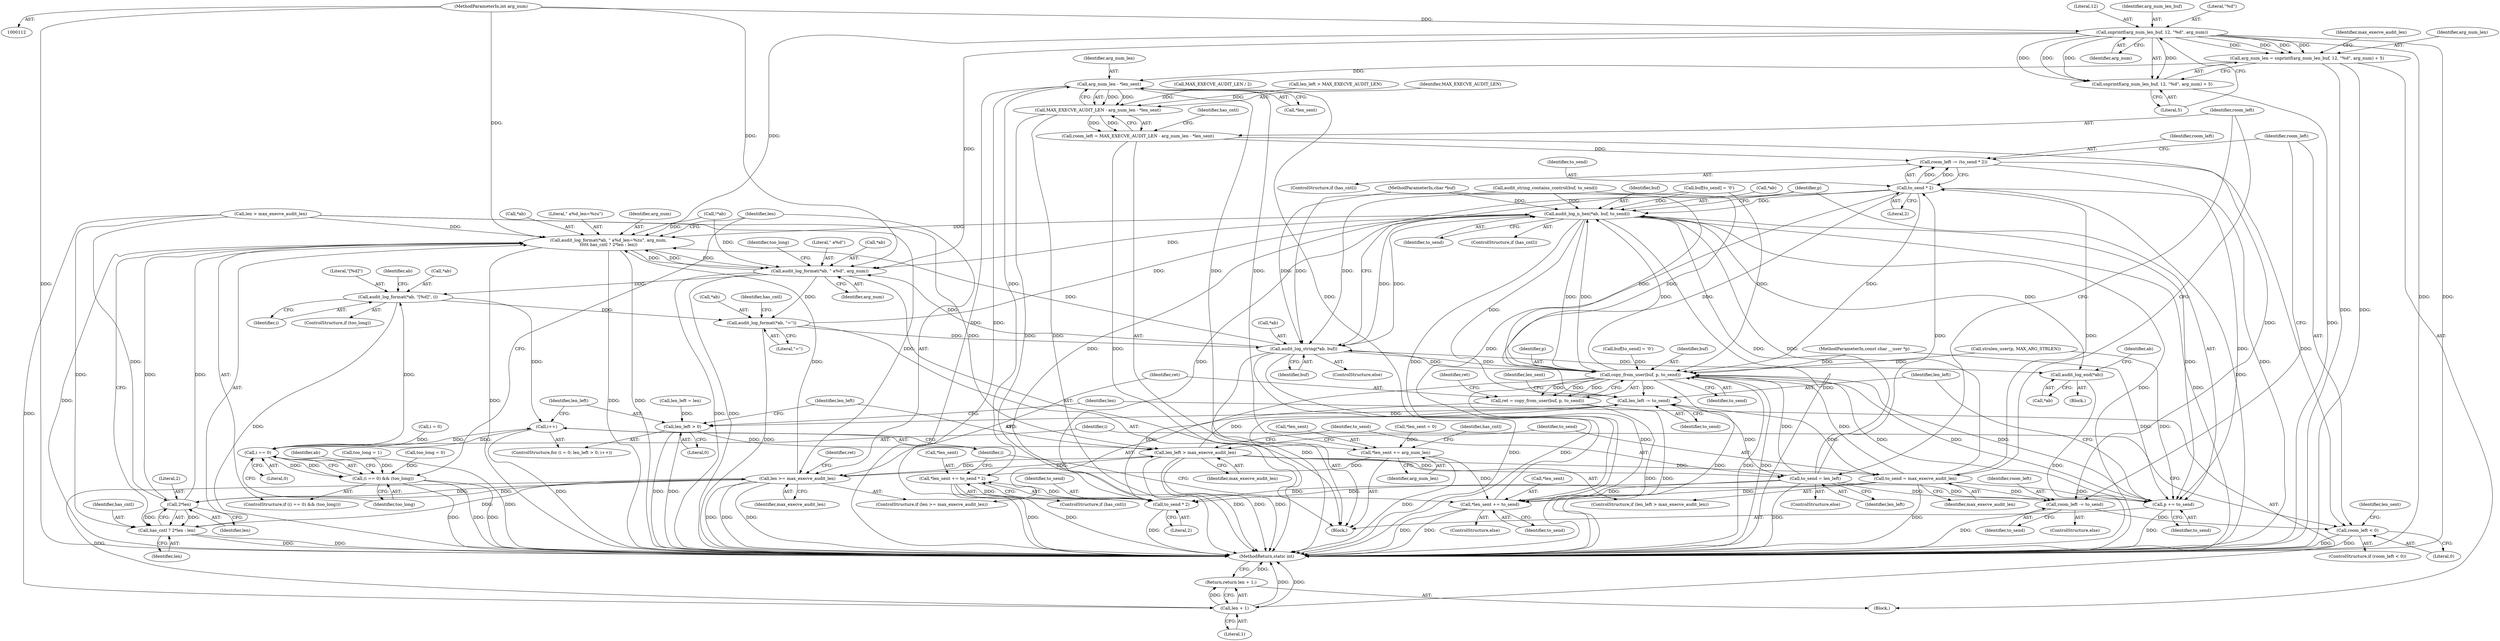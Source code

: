 digraph "1_linux_43761473c254b45883a64441dd0bc85a42f3645c_0@API" {
"1000129" [label="(Call,snprintf(arg_num_len_buf, 12, \"%d\", arg_num))"];
"1000115" [label="(MethodParameterIn,int arg_num)"];
"1000126" [label="(Call,arg_num_len = snprintf(arg_num_len_buf, 12, \"%d\", arg_num) + 5)"];
"1000275" [label="(Call,arg_num_len - *len_sent)"];
"1000273" [label="(Call,MAX_EXECVE_AUDIT_LEN - arg_num_len - *len_sent)"];
"1000271" [label="(Call,room_left = MAX_EXECVE_AUDIT_LEN - arg_num_len - *len_sent)"];
"1000281" [label="(Call,room_left -= (to_send * 2))"];
"1000291" [label="(Call,room_left < 0)"];
"1000287" [label="(Call,room_left -= to_send)"];
"1000397" [label="(Call,*len_sent += arg_num_len)"];
"1000403" [label="(Call,*len_sent += to_send * 2)"];
"1000410" [label="(Call,*len_sent += to_send)"];
"1000128" [label="(Call,snprintf(arg_num_len_buf, 12, \"%d\", arg_num) + 5)"];
"1000321" [label="(Call,audit_log_format(*ab, \" a%d_len=%zu\", arg_num,\n\t\t\t\t\t has_cntl ? 2*len : len))"];
"1000363" [label="(Call,audit_log_format(*ab, \" a%d\", arg_num))"];
"1000370" [label="(Call,audit_log_format(*ab, \"[%d]\", i))"];
"1000256" [label="(Call,i++)"];
"1000317" [label="(Call,i == 0)"];
"1000316" [label="(Call,(i == 0) && (too_long))"];
"1000375" [label="(Call,audit_log_format(*ab, \"=\"))"];
"1000381" [label="(Call,audit_log_n_hex(*ab, buf, to_send))"];
"1000299" [label="(Call,audit_log_end(*ab))"];
"1000338" [label="(Call,copy_from_user(buf, p, to_send))"];
"1000336" [label="(Call,ret = copy_from_user(buf, p, to_send))"];
"1000387" [label="(Call,audit_log_string(*ab, buf))"];
"1000391" [label="(Call,p += to_send)"];
"1000394" [label="(Call,len_left -= to_send)"];
"1000253" [label="(Call,len_left > 0)"];
"1000261" [label="(Call,len_left > max_execve_audit_len)"];
"1000264" [label="(Call,to_send = max_execve_audit_len)"];
"1000283" [label="(Call,to_send * 2)"];
"1000406" [label="(Call,to_send * 2)"];
"1000268" [label="(Call,to_send = len_left)"];
"1000333" [label="(Call,len >= max_execve_audit_len)"];
"1000328" [label="(Call,2*len)"];
"1000326" [label="(Call,has_cntl ? 2*len : len)"];
"1000415" [label="(Call,len + 1)"];
"1000414" [label="(Return,return len + 1;)"];
"1000287" [label="(Call,room_left -= to_send)"];
"1000148" [label="(Call,too_long = 0)"];
"1000333" [label="(Call,len >= max_execve_audit_len)"];
"1000315" [label="(ControlStructure,if ((i == 0) && (too_long)))"];
"1000316" [label="(Call,(i == 0) && (too_long))"];
"1000369" [label="(Identifier,too_long)"];
"1000387" [label="(Call,audit_log_string(*ab, buf))"];
"1000373" [label="(Literal,\"[%d]\")"];
"1000294" [label="(Block,)"];
"1000320" [label="(Identifier,too_long)"];
"1000293" [label="(Literal,0)"];
"1000328" [label="(Call,2*len)"];
"1000395" [label="(Identifier,len_left)"];
"1000413" [label="(Identifier,to_send)"];
"1000218" [label="(Call,audit_string_contains_control(buf, to_send))"];
"1000397" [label="(Call,*len_sent += arg_num_len)"];
"1000317" [label="(Call,i == 0)"];
"1000377" [label="(Identifier,ab)"];
"1000284" [label="(Identifier,to_send)"];
"1000334" [label="(Identifier,len)"];
"1000404" [label="(Call,*len_sent)"];
"1000410" [label="(Call,*len_sent += to_send)"];
"1000131" [label="(Literal,12)"];
"1000276" [label="(Identifier,arg_num_len)"];
"1000272" [label="(Identifier,room_left)"];
"1000281" [label="(Call,room_left -= (to_send * 2))"];
"1000295" [label="(Call,*len_sent = 0)"];
"1000374" [label="(Identifier,i)"];
"1000290" [label="(ControlStructure,if (room_left < 0))"];
"1000363" [label="(Call,audit_log_format(*ab, \" a%d\", arg_num))"];
"1000329" [label="(Literal,2)"];
"1000386" [label="(ControlStructure,else)"];
"1000392" [label="(Identifier,p)"];
"1000291" [label="(Call,room_left < 0)"];
"1000384" [label="(Identifier,buf)"];
"1000385" [label="(Identifier,to_send)"];
"1000273" [label="(Call,MAX_EXECVE_AUDIT_LEN - arg_num_len - *len_sent)"];
"1000407" [label="(Identifier,to_send)"];
"1000375" [label="(Call,audit_log_format(*ab, \"=\"))"];
"1000157" [label="(Call,strnlen_user(p, MAX_ARG_STRLEN))"];
"1000300" [label="(Call,*ab)"];
"1000368" [label="(ControlStructure,if (too_long))"];
"1000371" [label="(Call,*ab)"];
"1000336" [label="(Call,ret = copy_from_user(buf, p, to_send))"];
"1000254" [label="(Identifier,len_left)"];
"1000321" [label="(Call,audit_log_format(*ab, \" a%d_len=%zu\", arg_num,\n\t\t\t\t\t has_cntl ? 2*len : len))"];
"1000401" [label="(ControlStructure,if (has_cntl))"];
"1000253" [label="(Call,len_left > 0)"];
"1000390" [label="(Identifier,buf)"];
"1000367" [label="(Identifier,arg_num)"];
"1000211" [label="(Call,buf[to_send] = '\0')"];
"1000323" [label="(Identifier,ab)"];
"1000366" [label="(Literal,\" a%d\")"];
"1000299" [label="(Call,audit_log_end(*ab))"];
"1000267" [label="(ControlStructure,else)"];
"1000358" [label="(Call,buf[to_send] = '\0')"];
"1000285" [label="(Literal,2)"];
"1000288" [label="(Identifier,room_left)"];
"1000337" [label="(Identifier,ret)"];
"1000250" [label="(Call,i = 0)"];
"1000326" [label="(Call,has_cntl ? 2*len : len)"];
"1000382" [label="(Call,*ab)"];
"1000341" [label="(Identifier,to_send)"];
"1000370" [label="(Call,audit_log_format(*ab, \"[%d]\", i))"];
"1000255" [label="(Literal,0)"];
"1000393" [label="(Identifier,to_send)"];
"1000400" [label="(Identifier,arg_num_len)"];
"1000376" [label="(Call,*ab)"];
"1000130" [label="(Identifier,arg_num_len_buf)"];
"1000129" [label="(Call,snprintf(arg_num_len_buf, 12, \"%d\", arg_num))"];
"1000417" [label="(Literal,1)"];
"1000415" [label="(Call,len + 1)"];
"1000344" [label="(Identifier,ret)"];
"1000339" [label="(Identifier,buf)"];
"1000128" [label="(Call,snprintf(arg_num_len_buf, 12, \"%d\", arg_num) + 5)"];
"1000268" [label="(Call,to_send = len_left)"];
"1000379" [label="(ControlStructure,if (has_cntl))"];
"1000274" [label="(Identifier,MAX_EXECVE_AUDIT_LEN)"];
"1000280" [label="(Identifier,has_cntl)"];
"1000414" [label="(Return,return len + 1;)"];
"1000416" [label="(Identifier,len)"];
"1000119" [label="(Block,)"];
"1000249" [label="(ControlStructure,for (i = 0; len_left > 0; i++))"];
"1000330" [label="(Identifier,len)"];
"1000402" [label="(Identifier,has_cntl)"];
"1000325" [label="(Identifier,arg_num)"];
"1000327" [label="(Identifier,has_cntl)"];
"1000322" [label="(Call,*ab)"];
"1000226" [label="(Call,MAX_EXECVE_AUDIT_LEN / 2)"];
"1000277" [label="(Call,*len_sent)"];
"1000140" [label="(Identifier,max_execve_audit_len)"];
"1000257" [label="(Identifier,i)"];
"1000408" [label="(Literal,2)"];
"1000265" [label="(Identifier,to_send)"];
"1000411" [label="(Call,*len_sent)"];
"1000262" [label="(Identifier,len_left)"];
"1000243" [label="(Call,len > max_execve_audit_len)"];
"1000335" [label="(Identifier,max_execve_audit_len)"];
"1000127" [label="(Identifier,arg_num_len)"];
"1000381" [label="(Call,audit_log_n_hex(*ab, buf, to_send))"];
"1000118" [label="(MethodParameterIn,char *buf)"];
"1000115" [label="(MethodParameterIn,int arg_num)"];
"1000319" [label="(Literal,0)"];
"1000286" [label="(ControlStructure,else)"];
"1000338" [label="(Call,copy_from_user(buf, p, to_send))"];
"1000347" [label="(Identifier,ret)"];
"1000297" [label="(Identifier,len_sent)"];
"1000126" [label="(Call,arg_num_len = snprintf(arg_num_len_buf, 12, \"%d\", arg_num) + 5)"];
"1000391" [label="(Call,p += to_send)"];
"1000279" [label="(ControlStructure,if (has_cntl))"];
"1000331" [label="(Identifier,len)"];
"1000403" [label="(Call,*len_sent += to_send * 2)"];
"1000282" [label="(Identifier,room_left)"];
"1000399" [label="(Identifier,len_sent)"];
"1000260" [label="(ControlStructure,if (len_left > max_execve_audit_len))"];
"1000269" [label="(Identifier,to_send)"];
"1000246" [label="(Call,too_long = 1)"];
"1000261" [label="(Call,len_left > max_execve_audit_len)"];
"1000380" [label="(Identifier,has_cntl)"];
"1000340" [label="(Identifier,p)"];
"1000275" [label="(Call,arg_num_len - *len_sent)"];
"1000318" [label="(Identifier,i)"];
"1000256" [label="(Call,i++)"];
"1000117" [label="(MethodParameterIn,const char __user *p)"];
"1000394" [label="(Call,len_left -= to_send)"];
"1000409" [label="(ControlStructure,else)"];
"1000271" [label="(Call,room_left = MAX_EXECVE_AUDIT_LEN - arg_num_len - *len_sent)"];
"1000364" [label="(Call,*ab)"];
"1000398" [label="(Call,*len_sent)"];
"1000270" [label="(Identifier,len_left)"];
"1000239" [label="(Call,len_left = len)"];
"1000406" [label="(Call,to_send * 2)"];
"1000378" [label="(Literal,\"=\")"];
"1000324" [label="(Literal,\" a%d_len=%zu\")"];
"1000388" [label="(Call,*ab)"];
"1000289" [label="(Identifier,to_send)"];
"1000264" [label="(Call,to_send = max_execve_audit_len)"];
"1000396" [label="(Identifier,to_send)"];
"1000258" [label="(Block,)"];
"1000132" [label="(Literal,\"%d\")"];
"1000292" [label="(Identifier,room_left)"];
"1000310" [label="(Call,!*ab)"];
"1000332" [label="(ControlStructure,if (len >= max_execve_audit_len))"];
"1000304" [label="(Identifier,ab)"];
"1000283" [label="(Call,to_send * 2)"];
"1000266" [label="(Identifier,max_execve_audit_len)"];
"1000263" [label="(Identifier,max_execve_audit_len)"];
"1000133" [label="(Identifier,arg_num)"];
"1000183" [label="(Call,len_left > MAX_EXECVE_AUDIT_LEN)"];
"1000134" [label="(Literal,5)"];
"1000418" [label="(MethodReturn,static int)"];
"1000129" -> "1000128"  [label="AST: "];
"1000129" -> "1000133"  [label="CFG: "];
"1000130" -> "1000129"  [label="AST: "];
"1000131" -> "1000129"  [label="AST: "];
"1000132" -> "1000129"  [label="AST: "];
"1000133" -> "1000129"  [label="AST: "];
"1000134" -> "1000129"  [label="CFG: "];
"1000129" -> "1000418"  [label="DDG: "];
"1000129" -> "1000418"  [label="DDG: "];
"1000129" -> "1000126"  [label="DDG: "];
"1000129" -> "1000126"  [label="DDG: "];
"1000129" -> "1000126"  [label="DDG: "];
"1000129" -> "1000126"  [label="DDG: "];
"1000129" -> "1000128"  [label="DDG: "];
"1000129" -> "1000128"  [label="DDG: "];
"1000129" -> "1000128"  [label="DDG: "];
"1000129" -> "1000128"  [label="DDG: "];
"1000115" -> "1000129"  [label="DDG: "];
"1000129" -> "1000321"  [label="DDG: "];
"1000129" -> "1000363"  [label="DDG: "];
"1000115" -> "1000112"  [label="AST: "];
"1000115" -> "1000418"  [label="DDG: "];
"1000115" -> "1000321"  [label="DDG: "];
"1000115" -> "1000363"  [label="DDG: "];
"1000126" -> "1000119"  [label="AST: "];
"1000126" -> "1000128"  [label="CFG: "];
"1000127" -> "1000126"  [label="AST: "];
"1000128" -> "1000126"  [label="AST: "];
"1000140" -> "1000126"  [label="CFG: "];
"1000126" -> "1000418"  [label="DDG: "];
"1000126" -> "1000418"  [label="DDG: "];
"1000126" -> "1000275"  [label="DDG: "];
"1000275" -> "1000273"  [label="AST: "];
"1000275" -> "1000277"  [label="CFG: "];
"1000276" -> "1000275"  [label="AST: "];
"1000277" -> "1000275"  [label="AST: "];
"1000273" -> "1000275"  [label="CFG: "];
"1000275" -> "1000418"  [label="DDG: "];
"1000275" -> "1000418"  [label="DDG: "];
"1000275" -> "1000273"  [label="DDG: "];
"1000275" -> "1000273"  [label="DDG: "];
"1000410" -> "1000275"  [label="DDG: "];
"1000403" -> "1000275"  [label="DDG: "];
"1000275" -> "1000397"  [label="DDG: "];
"1000275" -> "1000397"  [label="DDG: "];
"1000273" -> "1000271"  [label="AST: "];
"1000274" -> "1000273"  [label="AST: "];
"1000271" -> "1000273"  [label="CFG: "];
"1000273" -> "1000418"  [label="DDG: "];
"1000273" -> "1000418"  [label="DDG: "];
"1000273" -> "1000271"  [label="DDG: "];
"1000273" -> "1000271"  [label="DDG: "];
"1000226" -> "1000273"  [label="DDG: "];
"1000183" -> "1000273"  [label="DDG: "];
"1000271" -> "1000258"  [label="AST: "];
"1000272" -> "1000271"  [label="AST: "];
"1000280" -> "1000271"  [label="CFG: "];
"1000271" -> "1000418"  [label="DDG: "];
"1000271" -> "1000281"  [label="DDG: "];
"1000271" -> "1000287"  [label="DDG: "];
"1000281" -> "1000279"  [label="AST: "];
"1000281" -> "1000283"  [label="CFG: "];
"1000282" -> "1000281"  [label="AST: "];
"1000283" -> "1000281"  [label="AST: "];
"1000292" -> "1000281"  [label="CFG: "];
"1000281" -> "1000418"  [label="DDG: "];
"1000283" -> "1000281"  [label="DDG: "];
"1000283" -> "1000281"  [label="DDG: "];
"1000281" -> "1000291"  [label="DDG: "];
"1000291" -> "1000290"  [label="AST: "];
"1000291" -> "1000293"  [label="CFG: "];
"1000292" -> "1000291"  [label="AST: "];
"1000293" -> "1000291"  [label="AST: "];
"1000297" -> "1000291"  [label="CFG: "];
"1000318" -> "1000291"  [label="CFG: "];
"1000291" -> "1000418"  [label="DDG: "];
"1000291" -> "1000418"  [label="DDG: "];
"1000287" -> "1000291"  [label="DDG: "];
"1000287" -> "1000286"  [label="AST: "];
"1000287" -> "1000289"  [label="CFG: "];
"1000288" -> "1000287"  [label="AST: "];
"1000289" -> "1000287"  [label="AST: "];
"1000292" -> "1000287"  [label="CFG: "];
"1000287" -> "1000418"  [label="DDG: "];
"1000268" -> "1000287"  [label="DDG: "];
"1000264" -> "1000287"  [label="DDG: "];
"1000397" -> "1000258"  [label="AST: "];
"1000397" -> "1000400"  [label="CFG: "];
"1000398" -> "1000397"  [label="AST: "];
"1000400" -> "1000397"  [label="AST: "];
"1000402" -> "1000397"  [label="CFG: "];
"1000397" -> "1000418"  [label="DDG: "];
"1000295" -> "1000397"  [label="DDG: "];
"1000397" -> "1000403"  [label="DDG: "];
"1000397" -> "1000410"  [label="DDG: "];
"1000403" -> "1000401"  [label="AST: "];
"1000403" -> "1000406"  [label="CFG: "];
"1000404" -> "1000403"  [label="AST: "];
"1000406" -> "1000403"  [label="AST: "];
"1000257" -> "1000403"  [label="CFG: "];
"1000403" -> "1000418"  [label="DDG: "];
"1000403" -> "1000418"  [label="DDG: "];
"1000406" -> "1000403"  [label="DDG: "];
"1000406" -> "1000403"  [label="DDG: "];
"1000410" -> "1000409"  [label="AST: "];
"1000410" -> "1000413"  [label="CFG: "];
"1000411" -> "1000410"  [label="AST: "];
"1000413" -> "1000410"  [label="AST: "];
"1000257" -> "1000410"  [label="CFG: "];
"1000410" -> "1000418"  [label="DDG: "];
"1000410" -> "1000418"  [label="DDG: "];
"1000283" -> "1000410"  [label="DDG: "];
"1000338" -> "1000410"  [label="DDG: "];
"1000381" -> "1000410"  [label="DDG: "];
"1000268" -> "1000410"  [label="DDG: "];
"1000264" -> "1000410"  [label="DDG: "];
"1000128" -> "1000134"  [label="CFG: "];
"1000134" -> "1000128"  [label="AST: "];
"1000128" -> "1000418"  [label="DDG: "];
"1000321" -> "1000315"  [label="AST: "];
"1000321" -> "1000326"  [label="CFG: "];
"1000322" -> "1000321"  [label="AST: "];
"1000324" -> "1000321"  [label="AST: "];
"1000325" -> "1000321"  [label="AST: "];
"1000326" -> "1000321"  [label="AST: "];
"1000334" -> "1000321"  [label="CFG: "];
"1000321" -> "1000418"  [label="DDG: "];
"1000321" -> "1000418"  [label="DDG: "];
"1000321" -> "1000418"  [label="DDG: "];
"1000321" -> "1000418"  [label="DDG: "];
"1000310" -> "1000321"  [label="DDG: "];
"1000387" -> "1000321"  [label="DDG: "];
"1000381" -> "1000321"  [label="DDG: "];
"1000363" -> "1000321"  [label="DDG: "];
"1000328" -> "1000321"  [label="DDG: "];
"1000328" -> "1000321"  [label="DDG: "];
"1000333" -> "1000321"  [label="DDG: "];
"1000243" -> "1000321"  [label="DDG: "];
"1000321" -> "1000363"  [label="DDG: "];
"1000321" -> "1000363"  [label="DDG: "];
"1000363" -> "1000258"  [label="AST: "];
"1000363" -> "1000367"  [label="CFG: "];
"1000364" -> "1000363"  [label="AST: "];
"1000366" -> "1000363"  [label="AST: "];
"1000367" -> "1000363"  [label="AST: "];
"1000369" -> "1000363"  [label="CFG: "];
"1000363" -> "1000418"  [label="DDG: "];
"1000363" -> "1000418"  [label="DDG: "];
"1000310" -> "1000363"  [label="DDG: "];
"1000387" -> "1000363"  [label="DDG: "];
"1000381" -> "1000363"  [label="DDG: "];
"1000363" -> "1000370"  [label="DDG: "];
"1000363" -> "1000375"  [label="DDG: "];
"1000370" -> "1000368"  [label="AST: "];
"1000370" -> "1000374"  [label="CFG: "];
"1000371" -> "1000370"  [label="AST: "];
"1000373" -> "1000370"  [label="AST: "];
"1000374" -> "1000370"  [label="AST: "];
"1000377" -> "1000370"  [label="CFG: "];
"1000370" -> "1000418"  [label="DDG: "];
"1000370" -> "1000256"  [label="DDG: "];
"1000317" -> "1000370"  [label="DDG: "];
"1000370" -> "1000375"  [label="DDG: "];
"1000256" -> "1000249"  [label="AST: "];
"1000256" -> "1000257"  [label="CFG: "];
"1000257" -> "1000256"  [label="AST: "];
"1000254" -> "1000256"  [label="CFG: "];
"1000256" -> "1000418"  [label="DDG: "];
"1000317" -> "1000256"  [label="DDG: "];
"1000256" -> "1000317"  [label="DDG: "];
"1000317" -> "1000316"  [label="AST: "];
"1000317" -> "1000319"  [label="CFG: "];
"1000318" -> "1000317"  [label="AST: "];
"1000319" -> "1000317"  [label="AST: "];
"1000320" -> "1000317"  [label="CFG: "];
"1000316" -> "1000317"  [label="CFG: "];
"1000317" -> "1000418"  [label="DDG: "];
"1000317" -> "1000316"  [label="DDG: "];
"1000317" -> "1000316"  [label="DDG: "];
"1000250" -> "1000317"  [label="DDG: "];
"1000316" -> "1000315"  [label="AST: "];
"1000316" -> "1000320"  [label="CFG: "];
"1000320" -> "1000316"  [label="AST: "];
"1000323" -> "1000316"  [label="CFG: "];
"1000334" -> "1000316"  [label="CFG: "];
"1000316" -> "1000418"  [label="DDG: "];
"1000316" -> "1000418"  [label="DDG: "];
"1000316" -> "1000418"  [label="DDG: "];
"1000148" -> "1000316"  [label="DDG: "];
"1000246" -> "1000316"  [label="DDG: "];
"1000375" -> "1000258"  [label="AST: "];
"1000375" -> "1000378"  [label="CFG: "];
"1000376" -> "1000375"  [label="AST: "];
"1000378" -> "1000375"  [label="AST: "];
"1000380" -> "1000375"  [label="CFG: "];
"1000375" -> "1000418"  [label="DDG: "];
"1000375" -> "1000381"  [label="DDG: "];
"1000375" -> "1000387"  [label="DDG: "];
"1000381" -> "1000379"  [label="AST: "];
"1000381" -> "1000385"  [label="CFG: "];
"1000382" -> "1000381"  [label="AST: "];
"1000384" -> "1000381"  [label="AST: "];
"1000385" -> "1000381"  [label="AST: "];
"1000392" -> "1000381"  [label="CFG: "];
"1000381" -> "1000418"  [label="DDG: "];
"1000381" -> "1000418"  [label="DDG: "];
"1000381" -> "1000418"  [label="DDG: "];
"1000381" -> "1000299"  [label="DDG: "];
"1000381" -> "1000338"  [label="DDG: "];
"1000338" -> "1000381"  [label="DDG: "];
"1000338" -> "1000381"  [label="DDG: "];
"1000218" -> "1000381"  [label="DDG: "];
"1000387" -> "1000381"  [label="DDG: "];
"1000358" -> "1000381"  [label="DDG: "];
"1000118" -> "1000381"  [label="DDG: "];
"1000283" -> "1000381"  [label="DDG: "];
"1000268" -> "1000381"  [label="DDG: "];
"1000264" -> "1000381"  [label="DDG: "];
"1000381" -> "1000387"  [label="DDG: "];
"1000381" -> "1000391"  [label="DDG: "];
"1000381" -> "1000394"  [label="DDG: "];
"1000381" -> "1000406"  [label="DDG: "];
"1000299" -> "1000294"  [label="AST: "];
"1000299" -> "1000300"  [label="CFG: "];
"1000300" -> "1000299"  [label="AST: "];
"1000304" -> "1000299"  [label="CFG: "];
"1000299" -> "1000418"  [label="DDG: "];
"1000387" -> "1000299"  [label="DDG: "];
"1000338" -> "1000336"  [label="AST: "];
"1000338" -> "1000341"  [label="CFG: "];
"1000339" -> "1000338"  [label="AST: "];
"1000340" -> "1000338"  [label="AST: "];
"1000341" -> "1000338"  [label="AST: "];
"1000336" -> "1000338"  [label="CFG: "];
"1000338" -> "1000418"  [label="DDG: "];
"1000338" -> "1000418"  [label="DDG: "];
"1000338" -> "1000418"  [label="DDG: "];
"1000338" -> "1000336"  [label="DDG: "];
"1000338" -> "1000336"  [label="DDG: "];
"1000338" -> "1000336"  [label="DDG: "];
"1000218" -> "1000338"  [label="DDG: "];
"1000211" -> "1000338"  [label="DDG: "];
"1000387" -> "1000338"  [label="DDG: "];
"1000358" -> "1000338"  [label="DDG: "];
"1000118" -> "1000338"  [label="DDG: "];
"1000391" -> "1000338"  [label="DDG: "];
"1000157" -> "1000338"  [label="DDG: "];
"1000117" -> "1000338"  [label="DDG: "];
"1000283" -> "1000338"  [label="DDG: "];
"1000268" -> "1000338"  [label="DDG: "];
"1000264" -> "1000338"  [label="DDG: "];
"1000338" -> "1000387"  [label="DDG: "];
"1000338" -> "1000391"  [label="DDG: "];
"1000338" -> "1000391"  [label="DDG: "];
"1000338" -> "1000394"  [label="DDG: "];
"1000338" -> "1000406"  [label="DDG: "];
"1000336" -> "1000332"  [label="AST: "];
"1000337" -> "1000336"  [label="AST: "];
"1000347" -> "1000336"  [label="CFG: "];
"1000336" -> "1000418"  [label="DDG: "];
"1000336" -> "1000418"  [label="DDG: "];
"1000387" -> "1000386"  [label="AST: "];
"1000387" -> "1000390"  [label="CFG: "];
"1000388" -> "1000387"  [label="AST: "];
"1000390" -> "1000387"  [label="AST: "];
"1000392" -> "1000387"  [label="CFG: "];
"1000387" -> "1000418"  [label="DDG: "];
"1000387" -> "1000418"  [label="DDG: "];
"1000387" -> "1000418"  [label="DDG: "];
"1000218" -> "1000387"  [label="DDG: "];
"1000358" -> "1000387"  [label="DDG: "];
"1000118" -> "1000387"  [label="DDG: "];
"1000391" -> "1000258"  [label="AST: "];
"1000391" -> "1000393"  [label="CFG: "];
"1000392" -> "1000391"  [label="AST: "];
"1000393" -> "1000391"  [label="AST: "];
"1000395" -> "1000391"  [label="CFG: "];
"1000391" -> "1000418"  [label="DDG: "];
"1000283" -> "1000391"  [label="DDG: "];
"1000268" -> "1000391"  [label="DDG: "];
"1000264" -> "1000391"  [label="DDG: "];
"1000157" -> "1000391"  [label="DDG: "];
"1000117" -> "1000391"  [label="DDG: "];
"1000394" -> "1000258"  [label="AST: "];
"1000394" -> "1000396"  [label="CFG: "];
"1000395" -> "1000394"  [label="AST: "];
"1000396" -> "1000394"  [label="AST: "];
"1000399" -> "1000394"  [label="CFG: "];
"1000394" -> "1000253"  [label="DDG: "];
"1000283" -> "1000394"  [label="DDG: "];
"1000268" -> "1000394"  [label="DDG: "];
"1000264" -> "1000394"  [label="DDG: "];
"1000261" -> "1000394"  [label="DDG: "];
"1000253" -> "1000249"  [label="AST: "];
"1000253" -> "1000255"  [label="CFG: "];
"1000254" -> "1000253"  [label="AST: "];
"1000255" -> "1000253"  [label="AST: "];
"1000262" -> "1000253"  [label="CFG: "];
"1000416" -> "1000253"  [label="CFG: "];
"1000253" -> "1000418"  [label="DDG: "];
"1000253" -> "1000418"  [label="DDG: "];
"1000239" -> "1000253"  [label="DDG: "];
"1000253" -> "1000261"  [label="DDG: "];
"1000261" -> "1000260"  [label="AST: "];
"1000261" -> "1000263"  [label="CFG: "];
"1000262" -> "1000261"  [label="AST: "];
"1000263" -> "1000261"  [label="AST: "];
"1000265" -> "1000261"  [label="CFG: "];
"1000269" -> "1000261"  [label="CFG: "];
"1000261" -> "1000418"  [label="DDG: "];
"1000261" -> "1000418"  [label="DDG: "];
"1000261" -> "1000418"  [label="DDG: "];
"1000243" -> "1000261"  [label="DDG: "];
"1000333" -> "1000261"  [label="DDG: "];
"1000261" -> "1000264"  [label="DDG: "];
"1000261" -> "1000268"  [label="DDG: "];
"1000261" -> "1000333"  [label="DDG: "];
"1000264" -> "1000260"  [label="AST: "];
"1000264" -> "1000266"  [label="CFG: "];
"1000265" -> "1000264"  [label="AST: "];
"1000266" -> "1000264"  [label="AST: "];
"1000272" -> "1000264"  [label="CFG: "];
"1000264" -> "1000418"  [label="DDG: "];
"1000264" -> "1000283"  [label="DDG: "];
"1000264" -> "1000406"  [label="DDG: "];
"1000283" -> "1000285"  [label="CFG: "];
"1000284" -> "1000283"  [label="AST: "];
"1000285" -> "1000283"  [label="AST: "];
"1000283" -> "1000418"  [label="DDG: "];
"1000268" -> "1000283"  [label="DDG: "];
"1000283" -> "1000406"  [label="DDG: "];
"1000406" -> "1000408"  [label="CFG: "];
"1000407" -> "1000406"  [label="AST: "];
"1000408" -> "1000406"  [label="AST: "];
"1000406" -> "1000418"  [label="DDG: "];
"1000268" -> "1000406"  [label="DDG: "];
"1000268" -> "1000267"  [label="AST: "];
"1000268" -> "1000270"  [label="CFG: "];
"1000269" -> "1000268"  [label="AST: "];
"1000270" -> "1000268"  [label="AST: "];
"1000272" -> "1000268"  [label="CFG: "];
"1000268" -> "1000418"  [label="DDG: "];
"1000333" -> "1000332"  [label="AST: "];
"1000333" -> "1000335"  [label="CFG: "];
"1000334" -> "1000333"  [label="AST: "];
"1000335" -> "1000333"  [label="AST: "];
"1000337" -> "1000333"  [label="CFG: "];
"1000344" -> "1000333"  [label="CFG: "];
"1000333" -> "1000418"  [label="DDG: "];
"1000333" -> "1000418"  [label="DDG: "];
"1000333" -> "1000418"  [label="DDG: "];
"1000333" -> "1000328"  [label="DDG: "];
"1000333" -> "1000326"  [label="DDG: "];
"1000243" -> "1000333"  [label="DDG: "];
"1000328" -> "1000333"  [label="DDG: "];
"1000333" -> "1000415"  [label="DDG: "];
"1000328" -> "1000326"  [label="AST: "];
"1000328" -> "1000330"  [label="CFG: "];
"1000329" -> "1000328"  [label="AST: "];
"1000330" -> "1000328"  [label="AST: "];
"1000326" -> "1000328"  [label="CFG: "];
"1000328" -> "1000326"  [label="DDG: "];
"1000328" -> "1000326"  [label="DDG: "];
"1000243" -> "1000328"  [label="DDG: "];
"1000326" -> "1000331"  [label="CFG: "];
"1000327" -> "1000326"  [label="AST: "];
"1000331" -> "1000326"  [label="AST: "];
"1000326" -> "1000418"  [label="DDG: "];
"1000326" -> "1000418"  [label="DDG: "];
"1000243" -> "1000326"  [label="DDG: "];
"1000415" -> "1000414"  [label="AST: "];
"1000415" -> "1000417"  [label="CFG: "];
"1000416" -> "1000415"  [label="AST: "];
"1000417" -> "1000415"  [label="AST: "];
"1000414" -> "1000415"  [label="CFG: "];
"1000415" -> "1000418"  [label="DDG: "];
"1000415" -> "1000418"  [label="DDG: "];
"1000415" -> "1000414"  [label="DDG: "];
"1000243" -> "1000415"  [label="DDG: "];
"1000414" -> "1000119"  [label="AST: "];
"1000418" -> "1000414"  [label="CFG: "];
"1000414" -> "1000418"  [label="DDG: "];
}
